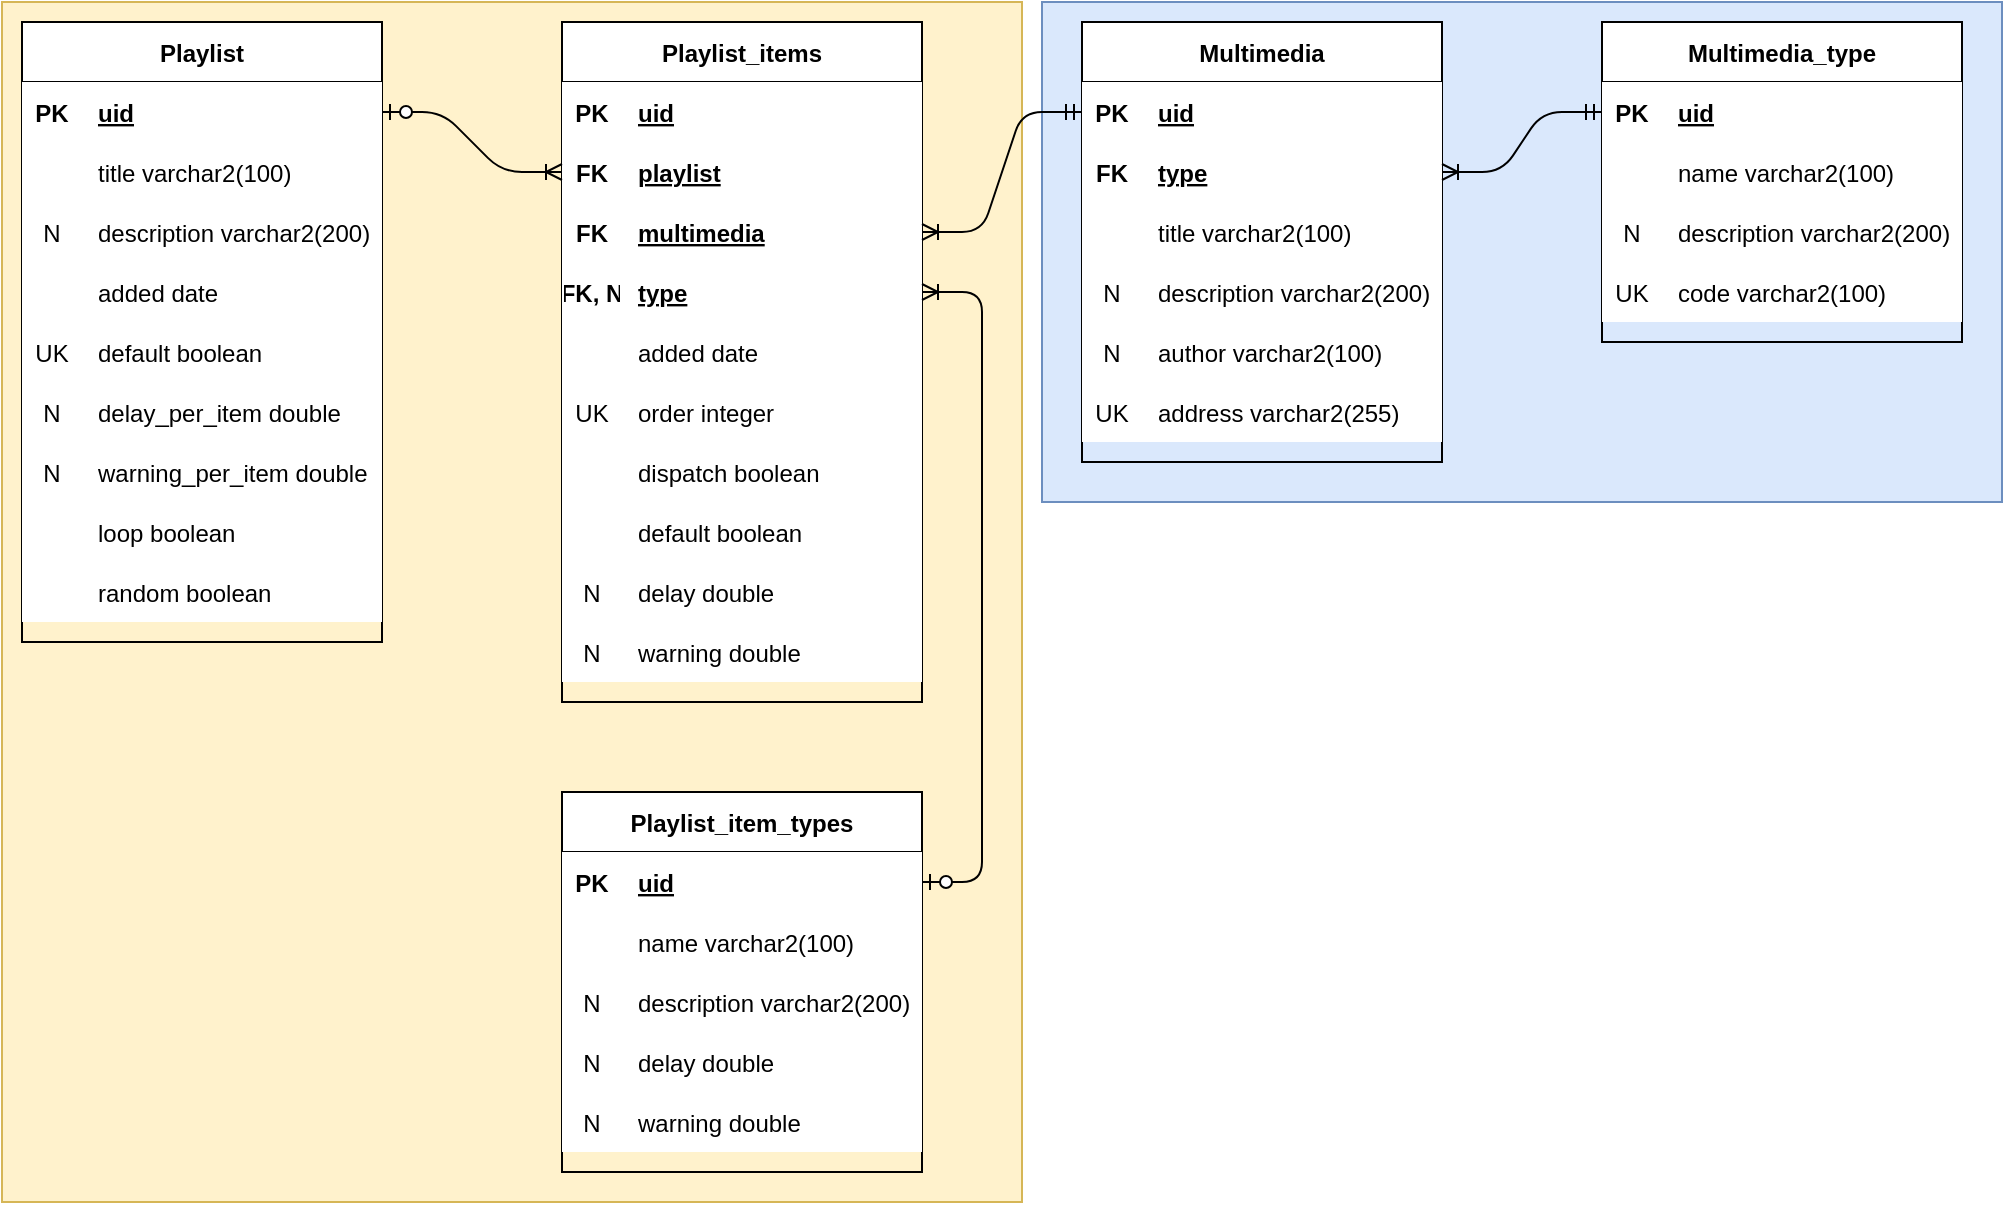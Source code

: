 <mxfile version="14.1.3" type="github">
  <diagram id="2oiG4GwA7B2tEsSHKiBY" name="Page-1">
    <mxGraphModel dx="1062" dy="594" grid="1" gridSize="10" guides="1" tooltips="1" connect="1" arrows="1" fold="1" page="1" pageScale="1" pageWidth="827" pageHeight="1169" math="0" shadow="0">
      <root>
        <mxCell id="0" />
        <mxCell id="1" parent="0" />
        <mxCell id="bj2nP-8tz9ByYkojcthF-178" value="" style="rounded=0;whiteSpace=wrap;html=1;fillColor=#dae8fc;strokeColor=#6c8ebf;" vertex="1" parent="1">
          <mxGeometry x="520" width="480" height="250" as="geometry" />
        </mxCell>
        <mxCell id="bj2nP-8tz9ByYkojcthF-177" value="" style="rounded=0;whiteSpace=wrap;html=1;fillColor=#fff2cc;strokeColor=#d6b656;" vertex="1" parent="1">
          <mxGeometry width="510" height="600" as="geometry" />
        </mxCell>
        <mxCell id="bj2nP-8tz9ByYkojcthF-1" value="Playlist" style="shape=table;startSize=30;container=1;collapsible=1;childLayout=tableLayout;fixedRows=1;rowLines=0;fontStyle=1;align=center;resizeLast=1;" vertex="1" parent="1">
          <mxGeometry x="10" y="10" width="180" height="310" as="geometry" />
        </mxCell>
        <mxCell id="bj2nP-8tz9ByYkojcthF-56" value="" style="shape=partialRectangle;collapsible=0;dropTarget=0;pointerEvents=0;fillColor=none;top=0;left=0;bottom=1;right=0;points=[[0,0.5],[1,0.5]];portConstraint=eastwest;" vertex="1" parent="bj2nP-8tz9ByYkojcthF-1">
          <mxGeometry y="30" width="180" height="30" as="geometry" />
        </mxCell>
        <mxCell id="bj2nP-8tz9ByYkojcthF-57" value="PK" style="shape=partialRectangle;connectable=0;top=0;left=0;bottom=0;right=0;fontStyle=1;overflow=hidden;" vertex="1" parent="bj2nP-8tz9ByYkojcthF-56">
          <mxGeometry width="30" height="30" as="geometry" />
        </mxCell>
        <mxCell id="bj2nP-8tz9ByYkojcthF-58" value="uid" style="shape=partialRectangle;connectable=0;top=0;left=0;bottom=0;right=0;align=left;spacingLeft=6;fontStyle=5;overflow=hidden;" vertex="1" parent="bj2nP-8tz9ByYkojcthF-56">
          <mxGeometry x="30" width="150" height="30" as="geometry" />
        </mxCell>
        <mxCell id="bj2nP-8tz9ByYkojcthF-110" value="" style="shape=partialRectangle;collapsible=0;dropTarget=0;pointerEvents=0;fillColor=none;top=0;left=0;bottom=0;right=0;points=[[0,0.5],[1,0.5]];portConstraint=eastwest;" vertex="1" parent="bj2nP-8tz9ByYkojcthF-1">
          <mxGeometry y="60" width="180" height="30" as="geometry" />
        </mxCell>
        <mxCell id="bj2nP-8tz9ByYkojcthF-111" value="" style="shape=partialRectangle;connectable=0;top=0;left=0;bottom=0;right=0;editable=1;overflow=hidden;" vertex="1" parent="bj2nP-8tz9ByYkojcthF-110">
          <mxGeometry width="30" height="30" as="geometry" />
        </mxCell>
        <mxCell id="bj2nP-8tz9ByYkojcthF-112" value="title varchar2(100)" style="shape=partialRectangle;connectable=0;top=0;left=0;bottom=0;right=0;align=left;spacingLeft=6;overflow=hidden;" vertex="1" parent="bj2nP-8tz9ByYkojcthF-110">
          <mxGeometry x="30" width="150" height="30" as="geometry" />
        </mxCell>
        <mxCell id="bj2nP-8tz9ByYkojcthF-107" value="" style="shape=partialRectangle;collapsible=0;dropTarget=0;pointerEvents=0;fillColor=none;top=0;left=0;bottom=0;right=0;points=[[0,0.5],[1,0.5]];portConstraint=eastwest;" vertex="1" parent="bj2nP-8tz9ByYkojcthF-1">
          <mxGeometry y="90" width="180" height="30" as="geometry" />
        </mxCell>
        <mxCell id="bj2nP-8tz9ByYkojcthF-108" value="N" style="shape=partialRectangle;connectable=0;top=0;left=0;bottom=0;right=0;editable=1;overflow=hidden;" vertex="1" parent="bj2nP-8tz9ByYkojcthF-107">
          <mxGeometry width="30" height="30" as="geometry" />
        </mxCell>
        <mxCell id="bj2nP-8tz9ByYkojcthF-109" value="description varchar2(200)" style="shape=partialRectangle;connectable=0;top=0;left=0;bottom=0;right=0;align=left;spacingLeft=6;overflow=hidden;" vertex="1" parent="bj2nP-8tz9ByYkojcthF-107">
          <mxGeometry x="30" width="150" height="30" as="geometry" />
        </mxCell>
        <mxCell id="bj2nP-8tz9ByYkojcthF-8" value="" style="shape=partialRectangle;collapsible=0;dropTarget=0;pointerEvents=0;fillColor=none;top=0;left=0;bottom=0;right=0;points=[[0,0.5],[1,0.5]];portConstraint=eastwest;" vertex="1" parent="bj2nP-8tz9ByYkojcthF-1">
          <mxGeometry y="120" width="180" height="30" as="geometry" />
        </mxCell>
        <mxCell id="bj2nP-8tz9ByYkojcthF-9" value="" style="shape=partialRectangle;connectable=0;top=0;left=0;bottom=0;right=0;editable=1;overflow=hidden;" vertex="1" parent="bj2nP-8tz9ByYkojcthF-8">
          <mxGeometry width="30" height="30" as="geometry" />
        </mxCell>
        <mxCell id="bj2nP-8tz9ByYkojcthF-10" value="added date" style="shape=partialRectangle;connectable=0;top=0;left=0;bottom=0;right=0;align=left;spacingLeft=6;overflow=hidden;" vertex="1" parent="bj2nP-8tz9ByYkojcthF-8">
          <mxGeometry x="30" width="150" height="30" as="geometry" />
        </mxCell>
        <mxCell id="bj2nP-8tz9ByYkojcthF-113" value="" style="shape=partialRectangle;collapsible=0;dropTarget=0;pointerEvents=0;fillColor=none;top=0;left=0;bottom=0;right=0;points=[[0,0.5],[1,0.5]];portConstraint=eastwest;" vertex="1" parent="bj2nP-8tz9ByYkojcthF-1">
          <mxGeometry y="150" width="180" height="30" as="geometry" />
        </mxCell>
        <mxCell id="bj2nP-8tz9ByYkojcthF-114" value="UK" style="shape=partialRectangle;connectable=0;top=0;left=0;bottom=0;right=0;editable=1;overflow=hidden;" vertex="1" parent="bj2nP-8tz9ByYkojcthF-113">
          <mxGeometry width="30" height="30" as="geometry" />
        </mxCell>
        <mxCell id="bj2nP-8tz9ByYkojcthF-115" value="default boolean" style="shape=partialRectangle;connectable=0;top=0;left=0;bottom=0;right=0;align=left;spacingLeft=6;overflow=hidden;" vertex="1" parent="bj2nP-8tz9ByYkojcthF-113">
          <mxGeometry x="30" width="150" height="30" as="geometry" />
        </mxCell>
        <mxCell id="bj2nP-8tz9ByYkojcthF-119" value="" style="shape=partialRectangle;collapsible=0;dropTarget=0;pointerEvents=0;fillColor=none;top=0;left=0;bottom=0;right=0;points=[[0,0.5],[1,0.5]];portConstraint=eastwest;" vertex="1" parent="bj2nP-8tz9ByYkojcthF-1">
          <mxGeometry y="180" width="180" height="30" as="geometry" />
        </mxCell>
        <mxCell id="bj2nP-8tz9ByYkojcthF-120" value="N" style="shape=partialRectangle;connectable=0;top=0;left=0;bottom=0;right=0;editable=1;overflow=hidden;" vertex="1" parent="bj2nP-8tz9ByYkojcthF-119">
          <mxGeometry width="30" height="30" as="geometry" />
        </mxCell>
        <mxCell id="bj2nP-8tz9ByYkojcthF-121" value="delay_per_item double" style="shape=partialRectangle;connectable=0;top=0;left=0;bottom=0;right=0;align=left;spacingLeft=6;overflow=hidden;" vertex="1" parent="bj2nP-8tz9ByYkojcthF-119">
          <mxGeometry x="30" width="150" height="30" as="geometry" />
        </mxCell>
        <mxCell id="bj2nP-8tz9ByYkojcthF-174" value="" style="shape=partialRectangle;collapsible=0;dropTarget=0;pointerEvents=0;fillColor=none;top=0;left=0;bottom=0;right=0;points=[[0,0.5],[1,0.5]];portConstraint=eastwest;" vertex="1" parent="bj2nP-8tz9ByYkojcthF-1">
          <mxGeometry y="210" width="180" height="30" as="geometry" />
        </mxCell>
        <mxCell id="bj2nP-8tz9ByYkojcthF-175" value="N" style="shape=partialRectangle;connectable=0;top=0;left=0;bottom=0;right=0;editable=1;overflow=hidden;" vertex="1" parent="bj2nP-8tz9ByYkojcthF-174">
          <mxGeometry width="30" height="30" as="geometry" />
        </mxCell>
        <mxCell id="bj2nP-8tz9ByYkojcthF-176" value="warning_per_item double" style="shape=partialRectangle;connectable=0;top=0;left=0;bottom=0;right=0;align=left;spacingLeft=6;overflow=hidden;" vertex="1" parent="bj2nP-8tz9ByYkojcthF-174">
          <mxGeometry x="30" width="150" height="30" as="geometry" />
        </mxCell>
        <mxCell id="bj2nP-8tz9ByYkojcthF-179" value="" style="shape=partialRectangle;collapsible=0;dropTarget=0;pointerEvents=0;fillColor=none;top=0;left=0;bottom=0;right=0;points=[[0,0.5],[1,0.5]];portConstraint=eastwest;" vertex="1" parent="bj2nP-8tz9ByYkojcthF-1">
          <mxGeometry y="240" width="180" height="30" as="geometry" />
        </mxCell>
        <mxCell id="bj2nP-8tz9ByYkojcthF-180" value="" style="shape=partialRectangle;connectable=0;top=0;left=0;bottom=0;right=0;editable=1;overflow=hidden;" vertex="1" parent="bj2nP-8tz9ByYkojcthF-179">
          <mxGeometry width="30" height="30" as="geometry" />
        </mxCell>
        <mxCell id="bj2nP-8tz9ByYkojcthF-181" value="loop boolean" style="shape=partialRectangle;connectable=0;top=0;left=0;bottom=0;right=0;align=left;spacingLeft=6;overflow=hidden;" vertex="1" parent="bj2nP-8tz9ByYkojcthF-179">
          <mxGeometry x="30" width="150" height="30" as="geometry" />
        </mxCell>
        <mxCell id="bj2nP-8tz9ByYkojcthF-160" value="" style="shape=partialRectangle;collapsible=0;dropTarget=0;pointerEvents=0;fillColor=none;top=0;left=0;bottom=0;right=0;points=[[0,0.5],[1,0.5]];portConstraint=eastwest;" vertex="1" parent="bj2nP-8tz9ByYkojcthF-1">
          <mxGeometry y="270" width="180" height="30" as="geometry" />
        </mxCell>
        <mxCell id="bj2nP-8tz9ByYkojcthF-161" value="" style="shape=partialRectangle;connectable=0;top=0;left=0;bottom=0;right=0;editable=1;overflow=hidden;" vertex="1" parent="bj2nP-8tz9ByYkojcthF-160">
          <mxGeometry width="30" height="30" as="geometry" />
        </mxCell>
        <mxCell id="bj2nP-8tz9ByYkojcthF-162" value="random boolean" style="shape=partialRectangle;connectable=0;top=0;left=0;bottom=0;right=0;align=left;spacingLeft=6;overflow=hidden;" vertex="1" parent="bj2nP-8tz9ByYkojcthF-160">
          <mxGeometry x="30" width="150" height="30" as="geometry" />
        </mxCell>
        <mxCell id="bj2nP-8tz9ByYkojcthF-27" value="Multimedia" style="shape=table;startSize=30;container=1;collapsible=1;childLayout=tableLayout;fixedRows=1;rowLines=0;fontStyle=1;align=center;resizeLast=1;" vertex="1" parent="1">
          <mxGeometry x="540" y="10" width="180" height="220" as="geometry" />
        </mxCell>
        <mxCell id="bj2nP-8tz9ByYkojcthF-157" value="" style="shape=partialRectangle;collapsible=0;dropTarget=0;pointerEvents=0;fillColor=none;top=0;left=0;bottom=1;right=0;points=[[0,0.5],[1,0.5]];portConstraint=eastwest;" vertex="1" parent="bj2nP-8tz9ByYkojcthF-27">
          <mxGeometry y="30" width="180" height="30" as="geometry" />
        </mxCell>
        <mxCell id="bj2nP-8tz9ByYkojcthF-158" value="PK" style="shape=partialRectangle;connectable=0;top=0;left=0;bottom=0;right=0;fontStyle=1;overflow=hidden;" vertex="1" parent="bj2nP-8tz9ByYkojcthF-157">
          <mxGeometry width="30" height="30" as="geometry" />
        </mxCell>
        <mxCell id="bj2nP-8tz9ByYkojcthF-159" value="uid" style="shape=partialRectangle;connectable=0;top=0;left=0;bottom=0;right=0;align=left;spacingLeft=6;fontStyle=5;overflow=hidden;" vertex="1" parent="bj2nP-8tz9ByYkojcthF-157">
          <mxGeometry x="30" width="150" height="30" as="geometry" />
        </mxCell>
        <mxCell id="bj2nP-8tz9ByYkojcthF-28" value="" style="shape=partialRectangle;collapsible=0;dropTarget=0;pointerEvents=0;fillColor=none;top=0;left=0;bottom=1;right=0;points=[[0,0.5],[1,0.5]];portConstraint=eastwest;" vertex="1" parent="bj2nP-8tz9ByYkojcthF-27">
          <mxGeometry y="60" width="180" height="30" as="geometry" />
        </mxCell>
        <mxCell id="bj2nP-8tz9ByYkojcthF-29" value="FK" style="shape=partialRectangle;connectable=0;top=0;left=0;bottom=0;right=0;fontStyle=1;overflow=hidden;" vertex="1" parent="bj2nP-8tz9ByYkojcthF-28">
          <mxGeometry width="30" height="30" as="geometry" />
        </mxCell>
        <mxCell id="bj2nP-8tz9ByYkojcthF-30" value="type" style="shape=partialRectangle;connectable=0;top=0;left=0;bottom=0;right=0;align=left;spacingLeft=6;fontStyle=5;overflow=hidden;" vertex="1" parent="bj2nP-8tz9ByYkojcthF-28">
          <mxGeometry x="30" width="150" height="30" as="geometry" />
        </mxCell>
        <mxCell id="bj2nP-8tz9ByYkojcthF-31" value="" style="shape=partialRectangle;collapsible=0;dropTarget=0;pointerEvents=0;fillColor=none;top=0;left=0;bottom=0;right=0;points=[[0,0.5],[1,0.5]];portConstraint=eastwest;" vertex="1" parent="bj2nP-8tz9ByYkojcthF-27">
          <mxGeometry y="90" width="180" height="30" as="geometry" />
        </mxCell>
        <mxCell id="bj2nP-8tz9ByYkojcthF-32" value="" style="shape=partialRectangle;connectable=0;top=0;left=0;bottom=0;right=0;editable=1;overflow=hidden;" vertex="1" parent="bj2nP-8tz9ByYkojcthF-31">
          <mxGeometry width="30" height="30" as="geometry" />
        </mxCell>
        <mxCell id="bj2nP-8tz9ByYkojcthF-33" value="title varchar2(100)" style="shape=partialRectangle;connectable=0;top=0;left=0;bottom=0;right=0;align=left;spacingLeft=6;overflow=hidden;" vertex="1" parent="bj2nP-8tz9ByYkojcthF-31">
          <mxGeometry x="30" width="150" height="30" as="geometry" />
        </mxCell>
        <mxCell id="bj2nP-8tz9ByYkojcthF-34" value="" style="shape=partialRectangle;collapsible=0;dropTarget=0;pointerEvents=0;fillColor=none;top=0;left=0;bottom=0;right=0;points=[[0,0.5],[1,0.5]];portConstraint=eastwest;" vertex="1" parent="bj2nP-8tz9ByYkojcthF-27">
          <mxGeometry y="120" width="180" height="30" as="geometry" />
        </mxCell>
        <mxCell id="bj2nP-8tz9ByYkojcthF-35" value="N" style="shape=partialRectangle;connectable=0;top=0;left=0;bottom=0;right=0;editable=1;overflow=hidden;" vertex="1" parent="bj2nP-8tz9ByYkojcthF-34">
          <mxGeometry width="30" height="30" as="geometry" />
        </mxCell>
        <mxCell id="bj2nP-8tz9ByYkojcthF-36" value="description varchar2(200)" style="shape=partialRectangle;connectable=0;top=0;left=0;bottom=0;right=0;align=left;spacingLeft=6;overflow=hidden;" vertex="1" parent="bj2nP-8tz9ByYkojcthF-34">
          <mxGeometry x="30" width="150" height="30" as="geometry" />
        </mxCell>
        <mxCell id="bj2nP-8tz9ByYkojcthF-37" value="" style="shape=partialRectangle;collapsible=0;dropTarget=0;pointerEvents=0;fillColor=none;top=0;left=0;bottom=0;right=0;points=[[0,0.5],[1,0.5]];portConstraint=eastwest;" vertex="1" parent="bj2nP-8tz9ByYkojcthF-27">
          <mxGeometry y="150" width="180" height="30" as="geometry" />
        </mxCell>
        <mxCell id="bj2nP-8tz9ByYkojcthF-38" value="N" style="shape=partialRectangle;connectable=0;top=0;left=0;bottom=0;right=0;editable=1;overflow=hidden;" vertex="1" parent="bj2nP-8tz9ByYkojcthF-37">
          <mxGeometry width="30" height="30" as="geometry" />
        </mxCell>
        <mxCell id="bj2nP-8tz9ByYkojcthF-39" value="author varchar2(100)" style="shape=partialRectangle;connectable=0;top=0;left=0;bottom=0;right=0;align=left;spacingLeft=6;overflow=hidden;" vertex="1" parent="bj2nP-8tz9ByYkojcthF-37">
          <mxGeometry x="30" width="150" height="30" as="geometry" />
        </mxCell>
        <mxCell id="bj2nP-8tz9ByYkojcthF-53" value="" style="shape=partialRectangle;collapsible=0;dropTarget=0;pointerEvents=0;fillColor=none;top=0;left=0;bottom=0;right=0;points=[[0,0.5],[1,0.5]];portConstraint=eastwest;" vertex="1" parent="bj2nP-8tz9ByYkojcthF-27">
          <mxGeometry y="180" width="180" height="30" as="geometry" />
        </mxCell>
        <mxCell id="bj2nP-8tz9ByYkojcthF-54" value="UK" style="shape=partialRectangle;connectable=0;top=0;left=0;bottom=0;right=0;editable=1;overflow=hidden;" vertex="1" parent="bj2nP-8tz9ByYkojcthF-53">
          <mxGeometry width="30" height="30" as="geometry" />
        </mxCell>
        <mxCell id="bj2nP-8tz9ByYkojcthF-55" value="address varchar2(255)" style="shape=partialRectangle;connectable=0;top=0;left=0;bottom=0;right=0;align=left;spacingLeft=6;overflow=hidden;" vertex="1" parent="bj2nP-8tz9ByYkojcthF-53">
          <mxGeometry x="30" width="150" height="30" as="geometry" />
        </mxCell>
        <mxCell id="bj2nP-8tz9ByYkojcthF-65" value="Playlist_items" style="shape=table;startSize=30;container=1;collapsible=1;childLayout=tableLayout;fixedRows=1;rowLines=0;fontStyle=1;align=center;resizeLast=1;" vertex="1" parent="1">
          <mxGeometry x="280" y="10" width="180" height="340" as="geometry" />
        </mxCell>
        <mxCell id="bj2nP-8tz9ByYkojcthF-66" value="" style="shape=partialRectangle;collapsible=0;dropTarget=0;pointerEvents=0;top=0;left=0;bottom=1;right=0;points=[[0,0.5],[1,0.5]];portConstraint=eastwest;fillColor=none;" vertex="1" parent="bj2nP-8tz9ByYkojcthF-65">
          <mxGeometry y="30" width="180" height="30" as="geometry" />
        </mxCell>
        <mxCell id="bj2nP-8tz9ByYkojcthF-67" value="PK" style="shape=partialRectangle;connectable=0;top=0;left=0;bottom=0;right=0;fontStyle=1;overflow=hidden;" vertex="1" parent="bj2nP-8tz9ByYkojcthF-66">
          <mxGeometry width="30" height="30" as="geometry" />
        </mxCell>
        <mxCell id="bj2nP-8tz9ByYkojcthF-68" value="uid" style="shape=partialRectangle;connectable=0;top=0;left=0;bottom=0;right=0;align=left;spacingLeft=6;fontStyle=5;overflow=hidden;" vertex="1" parent="bj2nP-8tz9ByYkojcthF-66">
          <mxGeometry x="30" width="150" height="30" as="geometry" />
        </mxCell>
        <mxCell id="bj2nP-8tz9ByYkojcthF-104" value="" style="shape=partialRectangle;collapsible=0;dropTarget=0;pointerEvents=0;fillColor=none;top=0;left=0;bottom=0;right=0;points=[[0,0.5],[1,0.5]];portConstraint=eastwest;" vertex="1" parent="bj2nP-8tz9ByYkojcthF-65">
          <mxGeometry y="60" width="180" height="30" as="geometry" />
        </mxCell>
        <mxCell id="bj2nP-8tz9ByYkojcthF-105" value="FK" style="shape=partialRectangle;connectable=0;top=0;left=0;bottom=0;right=0;fontStyle=1;overflow=hidden;" vertex="1" parent="bj2nP-8tz9ByYkojcthF-104">
          <mxGeometry width="30" height="30" as="geometry" />
        </mxCell>
        <mxCell id="bj2nP-8tz9ByYkojcthF-106" value="playlist" style="shape=partialRectangle;connectable=0;top=0;left=0;bottom=0;right=0;align=left;spacingLeft=6;fontStyle=5;overflow=hidden;" vertex="1" parent="bj2nP-8tz9ByYkojcthF-104">
          <mxGeometry x="30" width="150" height="30" as="geometry" />
        </mxCell>
        <mxCell id="bj2nP-8tz9ByYkojcthF-69" value="" style="shape=partialRectangle;collapsible=0;dropTarget=0;pointerEvents=0;fillColor=none;top=0;left=0;bottom=0;right=0;points=[[0,0.5],[1,0.5]];portConstraint=eastwest;" vertex="1" parent="bj2nP-8tz9ByYkojcthF-65">
          <mxGeometry y="90" width="180" height="30" as="geometry" />
        </mxCell>
        <mxCell id="bj2nP-8tz9ByYkojcthF-70" value="FK" style="shape=partialRectangle;connectable=0;top=0;left=0;bottom=0;right=0;fontStyle=1;overflow=hidden;" vertex="1" parent="bj2nP-8tz9ByYkojcthF-69">
          <mxGeometry width="30" height="30" as="geometry" />
        </mxCell>
        <mxCell id="bj2nP-8tz9ByYkojcthF-71" value="multimedia" style="shape=partialRectangle;connectable=0;top=0;left=0;bottom=0;right=0;align=left;spacingLeft=6;fontStyle=5;overflow=hidden;" vertex="1" parent="bj2nP-8tz9ByYkojcthF-69">
          <mxGeometry x="30" width="150" height="30" as="geometry" />
        </mxCell>
        <mxCell id="bj2nP-8tz9ByYkojcthF-122" value="" style="shape=partialRectangle;collapsible=0;dropTarget=0;pointerEvents=0;fillColor=none;top=0;left=0;bottom=1;right=0;points=[[0,0.5],[1,0.5]];portConstraint=eastwest;" vertex="1" parent="bj2nP-8tz9ByYkojcthF-65">
          <mxGeometry y="120" width="180" height="30" as="geometry" />
        </mxCell>
        <mxCell id="bj2nP-8tz9ByYkojcthF-123" value="FK, N" style="shape=partialRectangle;connectable=0;top=0;left=0;bottom=0;right=0;fontStyle=1;overflow=hidden;" vertex="1" parent="bj2nP-8tz9ByYkojcthF-122">
          <mxGeometry width="30" height="30" as="geometry" />
        </mxCell>
        <mxCell id="bj2nP-8tz9ByYkojcthF-124" value="type" style="shape=partialRectangle;connectable=0;top=0;left=0;bottom=0;right=0;align=left;spacingLeft=6;fontStyle=5;overflow=hidden;" vertex="1" parent="bj2nP-8tz9ByYkojcthF-122">
          <mxGeometry x="30" width="150" height="30" as="geometry" />
        </mxCell>
        <mxCell id="bj2nP-8tz9ByYkojcthF-72" value="" style="shape=partialRectangle;collapsible=0;dropTarget=0;pointerEvents=0;fillColor=none;top=0;left=0;bottom=0;right=0;points=[[0,0.5],[1,0.5]];portConstraint=eastwest;" vertex="1" parent="bj2nP-8tz9ByYkojcthF-65">
          <mxGeometry y="150" width="180" height="30" as="geometry" />
        </mxCell>
        <mxCell id="bj2nP-8tz9ByYkojcthF-73" value="" style="shape=partialRectangle;connectable=0;top=0;left=0;bottom=0;right=0;editable=1;overflow=hidden;" vertex="1" parent="bj2nP-8tz9ByYkojcthF-72">
          <mxGeometry width="30" height="30" as="geometry" />
        </mxCell>
        <mxCell id="bj2nP-8tz9ByYkojcthF-74" value="added date" style="shape=partialRectangle;connectable=0;top=0;left=0;bottom=0;right=0;align=left;spacingLeft=6;overflow=hidden;" vertex="1" parent="bj2nP-8tz9ByYkojcthF-72">
          <mxGeometry x="30" width="150" height="30" as="geometry" />
        </mxCell>
        <mxCell id="bj2nP-8tz9ByYkojcthF-75" value="" style="shape=partialRectangle;collapsible=0;dropTarget=0;pointerEvents=0;fillColor=none;top=0;left=0;bottom=0;right=0;points=[[0,0.5],[1,0.5]];portConstraint=eastwest;" vertex="1" parent="bj2nP-8tz9ByYkojcthF-65">
          <mxGeometry y="180" width="180" height="30" as="geometry" />
        </mxCell>
        <mxCell id="bj2nP-8tz9ByYkojcthF-76" value="UK" style="shape=partialRectangle;connectable=0;top=0;left=0;bottom=0;right=0;editable=1;overflow=hidden;" vertex="1" parent="bj2nP-8tz9ByYkojcthF-75">
          <mxGeometry width="30" height="30" as="geometry" />
        </mxCell>
        <mxCell id="bj2nP-8tz9ByYkojcthF-77" value="order integer" style="shape=partialRectangle;connectable=0;top=0;left=0;bottom=0;right=0;align=left;spacingLeft=6;overflow=hidden;" vertex="1" parent="bj2nP-8tz9ByYkojcthF-75">
          <mxGeometry x="30" width="150" height="30" as="geometry" />
        </mxCell>
        <mxCell id="bj2nP-8tz9ByYkojcthF-78" value="" style="shape=partialRectangle;collapsible=0;dropTarget=0;pointerEvents=0;fillColor=none;top=0;left=0;bottom=0;right=0;points=[[0,0.5],[1,0.5]];portConstraint=eastwest;" vertex="1" parent="bj2nP-8tz9ByYkojcthF-65">
          <mxGeometry y="210" width="180" height="30" as="geometry" />
        </mxCell>
        <mxCell id="bj2nP-8tz9ByYkojcthF-79" value="" style="shape=partialRectangle;connectable=0;top=0;left=0;bottom=0;right=0;editable=1;overflow=hidden;" vertex="1" parent="bj2nP-8tz9ByYkojcthF-78">
          <mxGeometry width="30" height="30" as="geometry" />
        </mxCell>
        <mxCell id="bj2nP-8tz9ByYkojcthF-80" value="dispatch boolean" style="shape=partialRectangle;connectable=0;top=0;left=0;bottom=0;right=0;align=left;spacingLeft=6;overflow=hidden;" vertex="1" parent="bj2nP-8tz9ByYkojcthF-78">
          <mxGeometry x="30" width="150" height="30" as="geometry" />
        </mxCell>
        <mxCell id="bj2nP-8tz9ByYkojcthF-116" value="" style="shape=partialRectangle;collapsible=0;dropTarget=0;pointerEvents=0;fillColor=none;top=0;left=0;bottom=0;right=0;points=[[0,0.5],[1,0.5]];portConstraint=eastwest;" vertex="1" parent="bj2nP-8tz9ByYkojcthF-65">
          <mxGeometry y="240" width="180" height="30" as="geometry" />
        </mxCell>
        <mxCell id="bj2nP-8tz9ByYkojcthF-117" value="" style="shape=partialRectangle;connectable=0;top=0;left=0;bottom=0;right=0;editable=1;overflow=hidden;" vertex="1" parent="bj2nP-8tz9ByYkojcthF-116">
          <mxGeometry width="30" height="30" as="geometry" />
        </mxCell>
        <mxCell id="bj2nP-8tz9ByYkojcthF-118" value="default boolean" style="shape=partialRectangle;connectable=0;top=0;left=0;bottom=0;right=0;align=left;spacingLeft=6;overflow=hidden;" vertex="1" parent="bj2nP-8tz9ByYkojcthF-116">
          <mxGeometry x="30" width="150" height="30" as="geometry" />
        </mxCell>
        <mxCell id="bj2nP-8tz9ByYkojcthF-81" value="" style="shape=partialRectangle;collapsible=0;dropTarget=0;pointerEvents=0;fillColor=none;top=0;left=0;bottom=0;right=0;points=[[0,0.5],[1,0.5]];portConstraint=eastwest;" vertex="1" parent="bj2nP-8tz9ByYkojcthF-65">
          <mxGeometry y="270" width="180" height="30" as="geometry" />
        </mxCell>
        <mxCell id="bj2nP-8tz9ByYkojcthF-82" value="N" style="shape=partialRectangle;connectable=0;top=0;left=0;bottom=0;right=0;editable=1;overflow=hidden;" vertex="1" parent="bj2nP-8tz9ByYkojcthF-81">
          <mxGeometry width="30" height="30" as="geometry" />
        </mxCell>
        <mxCell id="bj2nP-8tz9ByYkojcthF-83" value="delay double" style="shape=partialRectangle;connectable=0;top=0;left=0;bottom=0;right=0;align=left;spacingLeft=6;overflow=hidden;" vertex="1" parent="bj2nP-8tz9ByYkojcthF-81">
          <mxGeometry x="30" width="150" height="30" as="geometry" />
        </mxCell>
        <mxCell id="bj2nP-8tz9ByYkojcthF-163" value="" style="shape=partialRectangle;collapsible=0;dropTarget=0;pointerEvents=0;fillColor=none;top=0;left=0;bottom=0;right=0;points=[[0,0.5],[1,0.5]];portConstraint=eastwest;" vertex="1" parent="bj2nP-8tz9ByYkojcthF-65">
          <mxGeometry y="300" width="180" height="30" as="geometry" />
        </mxCell>
        <mxCell id="bj2nP-8tz9ByYkojcthF-164" value="N" style="shape=partialRectangle;connectable=0;top=0;left=0;bottom=0;right=0;editable=1;overflow=hidden;" vertex="1" parent="bj2nP-8tz9ByYkojcthF-163">
          <mxGeometry width="30" height="30" as="geometry" />
        </mxCell>
        <mxCell id="bj2nP-8tz9ByYkojcthF-165" value="warning double" style="shape=partialRectangle;connectable=0;top=0;left=0;bottom=0;right=0;align=left;spacingLeft=6;overflow=hidden;" vertex="1" parent="bj2nP-8tz9ByYkojcthF-163">
          <mxGeometry x="30" width="150" height="30" as="geometry" />
        </mxCell>
        <mxCell id="bj2nP-8tz9ByYkojcthF-125" value="Multimedia_type" style="shape=table;startSize=30;container=1;collapsible=1;childLayout=tableLayout;fixedRows=1;rowLines=0;fontStyle=1;align=center;resizeLast=1;" vertex="1" parent="1">
          <mxGeometry x="800" y="10" width="180" height="160" as="geometry" />
        </mxCell>
        <mxCell id="bj2nP-8tz9ByYkojcthF-126" value="" style="shape=partialRectangle;collapsible=0;dropTarget=0;pointerEvents=0;fillColor=none;top=0;left=0;bottom=1;right=0;points=[[0,0.5],[1,0.5]];portConstraint=eastwest;" vertex="1" parent="bj2nP-8tz9ByYkojcthF-125">
          <mxGeometry y="30" width="180" height="30" as="geometry" />
        </mxCell>
        <mxCell id="bj2nP-8tz9ByYkojcthF-127" value="PK" style="shape=partialRectangle;connectable=0;top=0;left=0;bottom=0;right=0;fontStyle=1;overflow=hidden;" vertex="1" parent="bj2nP-8tz9ByYkojcthF-126">
          <mxGeometry width="30" height="30" as="geometry" />
        </mxCell>
        <mxCell id="bj2nP-8tz9ByYkojcthF-128" value="uid" style="shape=partialRectangle;connectable=0;top=0;left=0;bottom=0;right=0;align=left;spacingLeft=6;fontStyle=5;overflow=hidden;" vertex="1" parent="bj2nP-8tz9ByYkojcthF-126">
          <mxGeometry x="30" width="150" height="30" as="geometry" />
        </mxCell>
        <mxCell id="bj2nP-8tz9ByYkojcthF-129" value="" style="shape=partialRectangle;collapsible=0;dropTarget=0;pointerEvents=0;fillColor=none;top=0;left=0;bottom=0;right=0;points=[[0,0.5],[1,0.5]];portConstraint=eastwest;" vertex="1" parent="bj2nP-8tz9ByYkojcthF-125">
          <mxGeometry y="60" width="180" height="30" as="geometry" />
        </mxCell>
        <mxCell id="bj2nP-8tz9ByYkojcthF-130" value="" style="shape=partialRectangle;connectable=0;top=0;left=0;bottom=0;right=0;editable=1;overflow=hidden;" vertex="1" parent="bj2nP-8tz9ByYkojcthF-129">
          <mxGeometry width="30" height="30" as="geometry" />
        </mxCell>
        <mxCell id="bj2nP-8tz9ByYkojcthF-131" value="name varchar2(100)" style="shape=partialRectangle;connectable=0;top=0;left=0;bottom=0;right=0;align=left;spacingLeft=6;overflow=hidden;" vertex="1" parent="bj2nP-8tz9ByYkojcthF-129">
          <mxGeometry x="30" width="150" height="30" as="geometry" />
        </mxCell>
        <mxCell id="bj2nP-8tz9ByYkojcthF-132" value="" style="shape=partialRectangle;collapsible=0;dropTarget=0;pointerEvents=0;fillColor=none;top=0;left=0;bottom=0;right=0;points=[[0,0.5],[1,0.5]];portConstraint=eastwest;" vertex="1" parent="bj2nP-8tz9ByYkojcthF-125">
          <mxGeometry y="90" width="180" height="30" as="geometry" />
        </mxCell>
        <mxCell id="bj2nP-8tz9ByYkojcthF-133" value="N" style="shape=partialRectangle;connectable=0;top=0;left=0;bottom=0;right=0;editable=1;overflow=hidden;" vertex="1" parent="bj2nP-8tz9ByYkojcthF-132">
          <mxGeometry width="30" height="30" as="geometry" />
        </mxCell>
        <mxCell id="bj2nP-8tz9ByYkojcthF-134" value="description varchar2(200)" style="shape=partialRectangle;connectable=0;top=0;left=0;bottom=0;right=0;align=left;spacingLeft=6;overflow=hidden;" vertex="1" parent="bj2nP-8tz9ByYkojcthF-132">
          <mxGeometry x="30" width="150" height="30" as="geometry" />
        </mxCell>
        <mxCell id="bj2nP-8tz9ByYkojcthF-138" value="" style="shape=partialRectangle;collapsible=0;dropTarget=0;pointerEvents=0;fillColor=none;top=0;left=0;bottom=0;right=0;points=[[0,0.5],[1,0.5]];portConstraint=eastwest;" vertex="1" parent="bj2nP-8tz9ByYkojcthF-125">
          <mxGeometry y="120" width="180" height="30" as="geometry" />
        </mxCell>
        <mxCell id="bj2nP-8tz9ByYkojcthF-139" value="UK" style="shape=partialRectangle;connectable=0;top=0;left=0;bottom=0;right=0;editable=1;overflow=hidden;" vertex="1" parent="bj2nP-8tz9ByYkojcthF-138">
          <mxGeometry width="30" height="30" as="geometry" />
        </mxCell>
        <mxCell id="bj2nP-8tz9ByYkojcthF-140" value="code varchar2(100)" style="shape=partialRectangle;connectable=0;top=0;left=0;bottom=0;right=0;align=left;spacingLeft=6;overflow=hidden;" vertex="1" parent="bj2nP-8tz9ByYkojcthF-138">
          <mxGeometry x="30" width="150" height="30" as="geometry" />
        </mxCell>
        <mxCell id="bj2nP-8tz9ByYkojcthF-141" value="Playlist_item_types" style="shape=table;startSize=30;container=1;collapsible=1;childLayout=tableLayout;fixedRows=1;rowLines=0;fontStyle=1;align=center;resizeLast=1;" vertex="1" parent="1">
          <mxGeometry x="280" y="395" width="180" height="190" as="geometry" />
        </mxCell>
        <mxCell id="bj2nP-8tz9ByYkojcthF-142" value="" style="shape=partialRectangle;collapsible=0;dropTarget=0;pointerEvents=0;fillColor=none;top=0;left=0;bottom=1;right=0;points=[[0,0.5],[1,0.5]];portConstraint=eastwest;" vertex="1" parent="bj2nP-8tz9ByYkojcthF-141">
          <mxGeometry y="30" width="180" height="30" as="geometry" />
        </mxCell>
        <mxCell id="bj2nP-8tz9ByYkojcthF-143" value="PK" style="shape=partialRectangle;connectable=0;top=0;left=0;bottom=0;right=0;fontStyle=1;overflow=hidden;" vertex="1" parent="bj2nP-8tz9ByYkojcthF-142">
          <mxGeometry width="30" height="30" as="geometry" />
        </mxCell>
        <mxCell id="bj2nP-8tz9ByYkojcthF-144" value="uid" style="shape=partialRectangle;connectable=0;top=0;left=0;bottom=0;right=0;align=left;spacingLeft=6;fontStyle=5;overflow=hidden;" vertex="1" parent="bj2nP-8tz9ByYkojcthF-142">
          <mxGeometry x="30" width="150" height="30" as="geometry" />
        </mxCell>
        <mxCell id="bj2nP-8tz9ByYkojcthF-145" value="" style="shape=partialRectangle;collapsible=0;dropTarget=0;pointerEvents=0;fillColor=none;top=0;left=0;bottom=0;right=0;points=[[0,0.5],[1,0.5]];portConstraint=eastwest;" vertex="1" parent="bj2nP-8tz9ByYkojcthF-141">
          <mxGeometry y="60" width="180" height="30" as="geometry" />
        </mxCell>
        <mxCell id="bj2nP-8tz9ByYkojcthF-146" value="" style="shape=partialRectangle;connectable=0;top=0;left=0;bottom=0;right=0;editable=1;overflow=hidden;" vertex="1" parent="bj2nP-8tz9ByYkojcthF-145">
          <mxGeometry width="30" height="30" as="geometry" />
        </mxCell>
        <mxCell id="bj2nP-8tz9ByYkojcthF-147" value="name varchar2(100)" style="shape=partialRectangle;connectable=0;top=0;left=0;bottom=0;right=0;align=left;spacingLeft=6;overflow=hidden;" vertex="1" parent="bj2nP-8tz9ByYkojcthF-145">
          <mxGeometry x="30" width="150" height="30" as="geometry" />
        </mxCell>
        <mxCell id="bj2nP-8tz9ByYkojcthF-148" value="" style="shape=partialRectangle;collapsible=0;dropTarget=0;pointerEvents=0;fillColor=none;top=0;left=0;bottom=0;right=0;points=[[0,0.5],[1,0.5]];portConstraint=eastwest;" vertex="1" parent="bj2nP-8tz9ByYkojcthF-141">
          <mxGeometry y="90" width="180" height="30" as="geometry" />
        </mxCell>
        <mxCell id="bj2nP-8tz9ByYkojcthF-149" value="N" style="shape=partialRectangle;connectable=0;top=0;left=0;bottom=0;right=0;editable=1;overflow=hidden;" vertex="1" parent="bj2nP-8tz9ByYkojcthF-148">
          <mxGeometry width="30" height="30" as="geometry" />
        </mxCell>
        <mxCell id="bj2nP-8tz9ByYkojcthF-150" value="description varchar2(200)" style="shape=partialRectangle;connectable=0;top=0;left=0;bottom=0;right=0;align=left;spacingLeft=6;overflow=hidden;" vertex="1" parent="bj2nP-8tz9ByYkojcthF-148">
          <mxGeometry x="30" width="150" height="30" as="geometry" />
        </mxCell>
        <mxCell id="bj2nP-8tz9ByYkojcthF-154" value="" style="shape=partialRectangle;collapsible=0;dropTarget=0;pointerEvents=0;fillColor=none;top=0;left=0;bottom=0;right=0;points=[[0,0.5],[1,0.5]];portConstraint=eastwest;" vertex="1" parent="bj2nP-8tz9ByYkojcthF-141">
          <mxGeometry y="120" width="180" height="30" as="geometry" />
        </mxCell>
        <mxCell id="bj2nP-8tz9ByYkojcthF-155" value="N" style="shape=partialRectangle;connectable=0;top=0;left=0;bottom=0;right=0;editable=1;overflow=hidden;" vertex="1" parent="bj2nP-8tz9ByYkojcthF-154">
          <mxGeometry width="30" height="30" as="geometry" />
        </mxCell>
        <mxCell id="bj2nP-8tz9ByYkojcthF-156" value="delay double" style="shape=partialRectangle;connectable=0;top=0;left=0;bottom=0;right=0;align=left;spacingLeft=6;overflow=hidden;" vertex="1" parent="bj2nP-8tz9ByYkojcthF-154">
          <mxGeometry x="30" width="150" height="30" as="geometry" />
        </mxCell>
        <mxCell id="bj2nP-8tz9ByYkojcthF-166" value="" style="shape=partialRectangle;collapsible=0;dropTarget=0;pointerEvents=0;fillColor=none;top=0;left=0;bottom=0;right=0;points=[[0,0.5],[1,0.5]];portConstraint=eastwest;" vertex="1" parent="bj2nP-8tz9ByYkojcthF-141">
          <mxGeometry y="150" width="180" height="30" as="geometry" />
        </mxCell>
        <mxCell id="bj2nP-8tz9ByYkojcthF-167" value="N" style="shape=partialRectangle;connectable=0;top=0;left=0;bottom=0;right=0;editable=1;overflow=hidden;" vertex="1" parent="bj2nP-8tz9ByYkojcthF-166">
          <mxGeometry width="30" height="30" as="geometry" />
        </mxCell>
        <mxCell id="bj2nP-8tz9ByYkojcthF-168" value="warning double" style="shape=partialRectangle;connectable=0;top=0;left=0;bottom=0;right=0;align=left;spacingLeft=6;overflow=hidden;" vertex="1" parent="bj2nP-8tz9ByYkojcthF-166">
          <mxGeometry x="30" width="150" height="30" as="geometry" />
        </mxCell>
        <mxCell id="bj2nP-8tz9ByYkojcthF-169" value="" style="edgeStyle=entityRelationEdgeStyle;fontSize=12;html=1;endArrow=ERoneToMany;startArrow=ERmandOne;exitX=0;exitY=0.5;exitDx=0;exitDy=0;entryX=1;entryY=0.5;entryDx=0;entryDy=0;" edge="1" parent="1" source="bj2nP-8tz9ByYkojcthF-126" target="bj2nP-8tz9ByYkojcthF-28">
          <mxGeometry width="100" height="100" relative="1" as="geometry">
            <mxPoint x="660" y="840" as="sourcePoint" />
            <mxPoint x="760" y="740" as="targetPoint" />
          </mxGeometry>
        </mxCell>
        <mxCell id="bj2nP-8tz9ByYkojcthF-171" value="" style="edgeStyle=entityRelationEdgeStyle;fontSize=12;html=1;endArrow=ERoneToMany;startArrow=ERzeroToOne;exitX=1;exitY=0.5;exitDx=0;exitDy=0;entryX=1;entryY=0.5;entryDx=0;entryDy=0;" edge="1" parent="1" source="bj2nP-8tz9ByYkojcthF-142" target="bj2nP-8tz9ByYkojcthF-122">
          <mxGeometry width="100" height="100" relative="1" as="geometry">
            <mxPoint x="320" y="970" as="sourcePoint" />
            <mxPoint x="420" y="870" as="targetPoint" />
          </mxGeometry>
        </mxCell>
        <mxCell id="bj2nP-8tz9ByYkojcthF-172" value="" style="edgeStyle=entityRelationEdgeStyle;fontSize=12;html=1;endArrow=ERoneToMany;startArrow=ERzeroToOne;exitX=1;exitY=0.5;exitDx=0;exitDy=0;entryX=0;entryY=0.5;entryDx=0;entryDy=0;" edge="1" parent="1" source="bj2nP-8tz9ByYkojcthF-56" target="bj2nP-8tz9ByYkojcthF-104">
          <mxGeometry width="100" height="100" relative="1" as="geometry">
            <mxPoint x="520" y="695" as="sourcePoint" />
            <mxPoint x="440" y="785" as="targetPoint" />
          </mxGeometry>
        </mxCell>
        <mxCell id="bj2nP-8tz9ByYkojcthF-173" value="" style="edgeStyle=entityRelationEdgeStyle;fontSize=12;html=1;endArrow=ERoneToMany;startArrow=ERmandOne;entryX=1;entryY=0.5;entryDx=0;entryDy=0;exitX=0;exitY=0.5;exitDx=0;exitDy=0;" edge="1" parent="1" source="bj2nP-8tz9ByYkojcthF-157" target="bj2nP-8tz9ByYkojcthF-69">
          <mxGeometry width="100" height="100" relative="1" as="geometry">
            <mxPoint x="370" y="550" as="sourcePoint" />
            <mxPoint x="450" y="460" as="targetPoint" />
          </mxGeometry>
        </mxCell>
      </root>
    </mxGraphModel>
  </diagram>
</mxfile>
